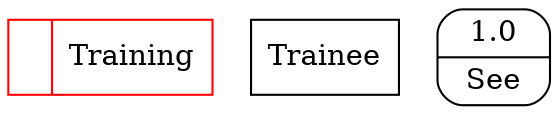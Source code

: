 digraph dfd2{ 
node[shape=record]
200 [label="<f0>  |<f1> Training " color=red];
201 [label="Trainee" shape=box];
202 [label="{<f0> 1.0|<f1> See }" shape=Mrecord];
}